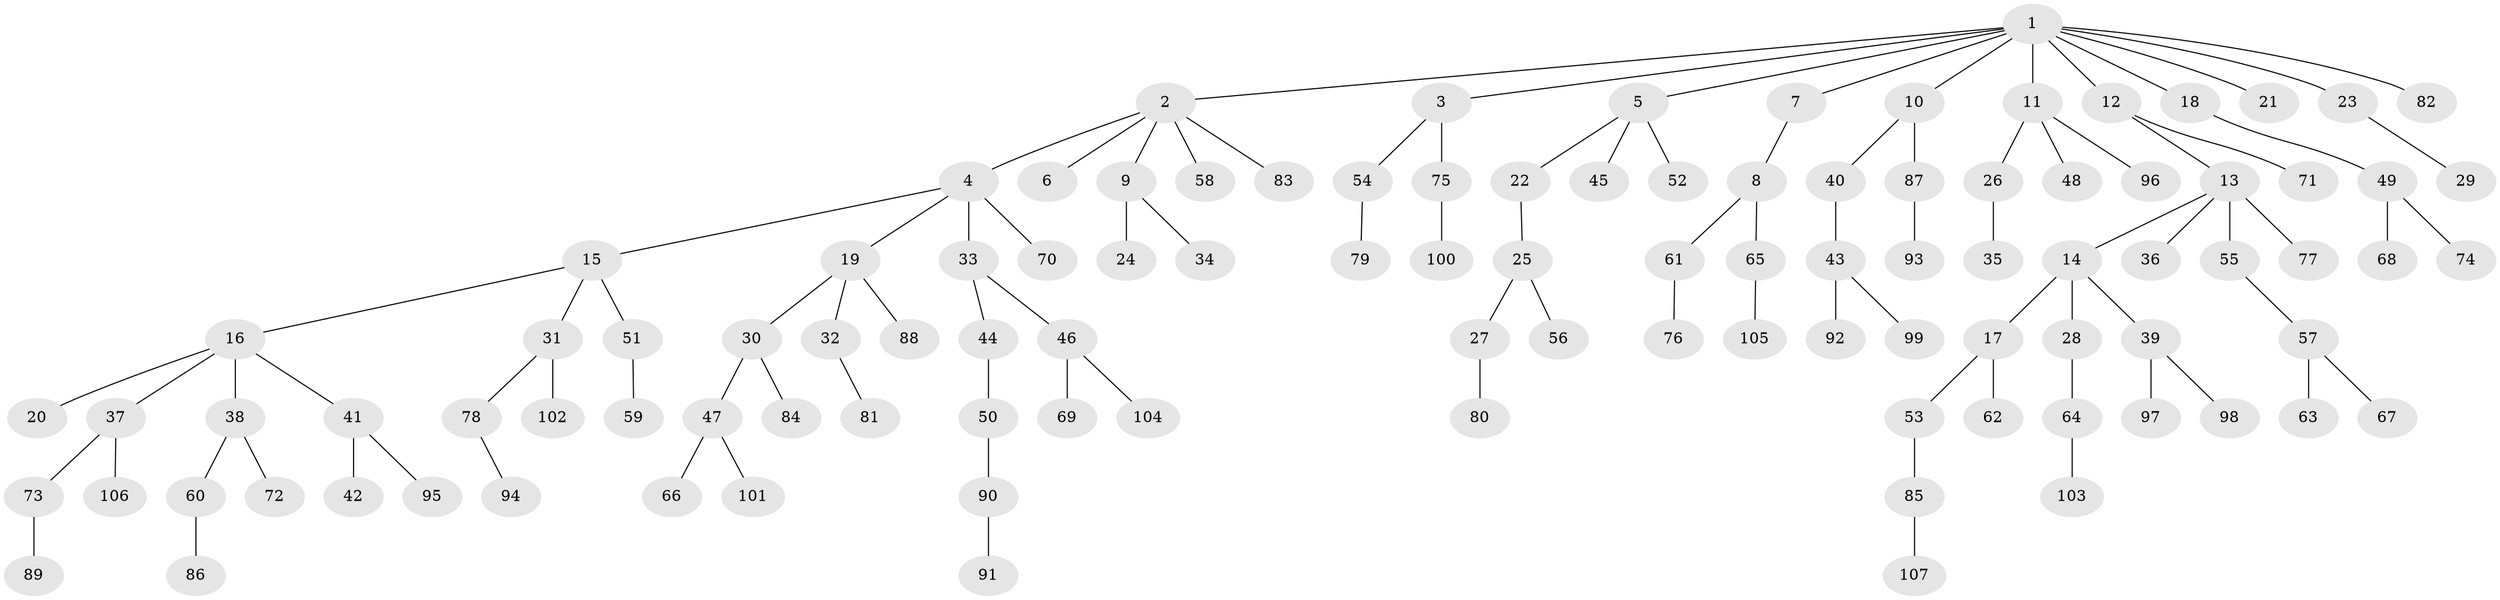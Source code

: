 // Generated by graph-tools (version 1.1) at 2025/15/03/09/25 04:15:29]
// undirected, 107 vertices, 106 edges
graph export_dot {
graph [start="1"]
  node [color=gray90,style=filled];
  1;
  2;
  3;
  4;
  5;
  6;
  7;
  8;
  9;
  10;
  11;
  12;
  13;
  14;
  15;
  16;
  17;
  18;
  19;
  20;
  21;
  22;
  23;
  24;
  25;
  26;
  27;
  28;
  29;
  30;
  31;
  32;
  33;
  34;
  35;
  36;
  37;
  38;
  39;
  40;
  41;
  42;
  43;
  44;
  45;
  46;
  47;
  48;
  49;
  50;
  51;
  52;
  53;
  54;
  55;
  56;
  57;
  58;
  59;
  60;
  61;
  62;
  63;
  64;
  65;
  66;
  67;
  68;
  69;
  70;
  71;
  72;
  73;
  74;
  75;
  76;
  77;
  78;
  79;
  80;
  81;
  82;
  83;
  84;
  85;
  86;
  87;
  88;
  89;
  90;
  91;
  92;
  93;
  94;
  95;
  96;
  97;
  98;
  99;
  100;
  101;
  102;
  103;
  104;
  105;
  106;
  107;
  1 -- 2;
  1 -- 3;
  1 -- 5;
  1 -- 7;
  1 -- 10;
  1 -- 11;
  1 -- 12;
  1 -- 18;
  1 -- 21;
  1 -- 23;
  1 -- 82;
  2 -- 4;
  2 -- 6;
  2 -- 9;
  2 -- 58;
  2 -- 83;
  3 -- 54;
  3 -- 75;
  4 -- 15;
  4 -- 19;
  4 -- 33;
  4 -- 70;
  5 -- 22;
  5 -- 45;
  5 -- 52;
  7 -- 8;
  8 -- 61;
  8 -- 65;
  9 -- 24;
  9 -- 34;
  10 -- 40;
  10 -- 87;
  11 -- 26;
  11 -- 48;
  11 -- 96;
  12 -- 13;
  12 -- 71;
  13 -- 14;
  13 -- 36;
  13 -- 55;
  13 -- 77;
  14 -- 17;
  14 -- 28;
  14 -- 39;
  15 -- 16;
  15 -- 31;
  15 -- 51;
  16 -- 20;
  16 -- 37;
  16 -- 38;
  16 -- 41;
  17 -- 53;
  17 -- 62;
  18 -- 49;
  19 -- 30;
  19 -- 32;
  19 -- 88;
  22 -- 25;
  23 -- 29;
  25 -- 27;
  25 -- 56;
  26 -- 35;
  27 -- 80;
  28 -- 64;
  30 -- 47;
  30 -- 84;
  31 -- 78;
  31 -- 102;
  32 -- 81;
  33 -- 44;
  33 -- 46;
  37 -- 73;
  37 -- 106;
  38 -- 60;
  38 -- 72;
  39 -- 97;
  39 -- 98;
  40 -- 43;
  41 -- 42;
  41 -- 95;
  43 -- 92;
  43 -- 99;
  44 -- 50;
  46 -- 69;
  46 -- 104;
  47 -- 66;
  47 -- 101;
  49 -- 68;
  49 -- 74;
  50 -- 90;
  51 -- 59;
  53 -- 85;
  54 -- 79;
  55 -- 57;
  57 -- 63;
  57 -- 67;
  60 -- 86;
  61 -- 76;
  64 -- 103;
  65 -- 105;
  73 -- 89;
  75 -- 100;
  78 -- 94;
  85 -- 107;
  87 -- 93;
  90 -- 91;
}
